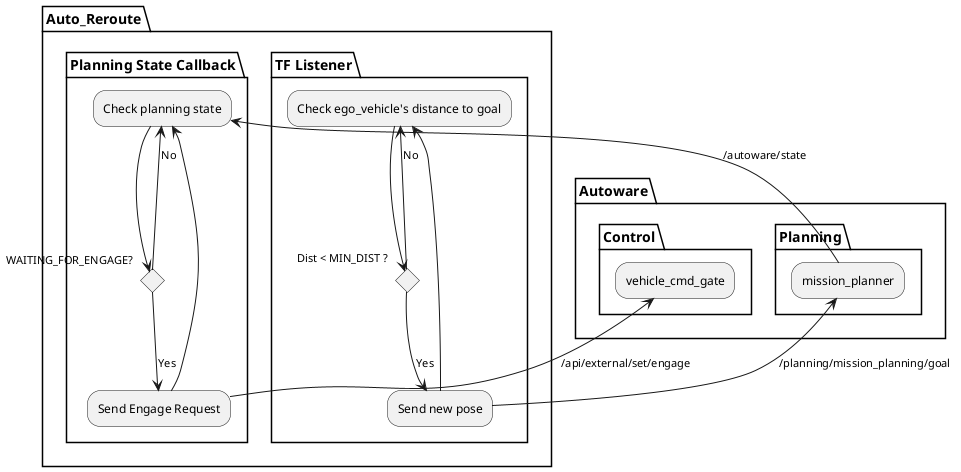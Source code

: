 @startuml
partition "Auto_Reroute"{
partition "TF Listener" {
  "Check ego_vehicle's distance to goal" --> if "Dist < MIN_DIST ?" then 
    --> [Yes] "Send new pose"
  else
    -up-> [No] "Check ego_vehicle's distance to goal"

  "Send new pose" --> "Check ego_vehicle's distance to goal"
}
}

partition Autoware {
  partition "Planning"{
    "Send new pose" -up-> [/planning/mission_planning/goal]"mission_planner"
  }
}
partition "Auto_Reroute"{
partition "Planning State Callback"{
  "mission_planner" -up-> [/autoware/state] "Check planning state" 
  "Check planning state"   --> if "WAITING_FOR_ENGAGE?" then
    --> [Yes] "Send Engage Request"
    "Send Engage Request" --> "Check planning state" 
  else
    --> [No] "Check planning state" 
}
}

partition Autoware {
  partition "Control"{
    "Send Engage Request" --> [/api/external/set/engage] "vehicle_cmd_gate"
  }
}
@enduml